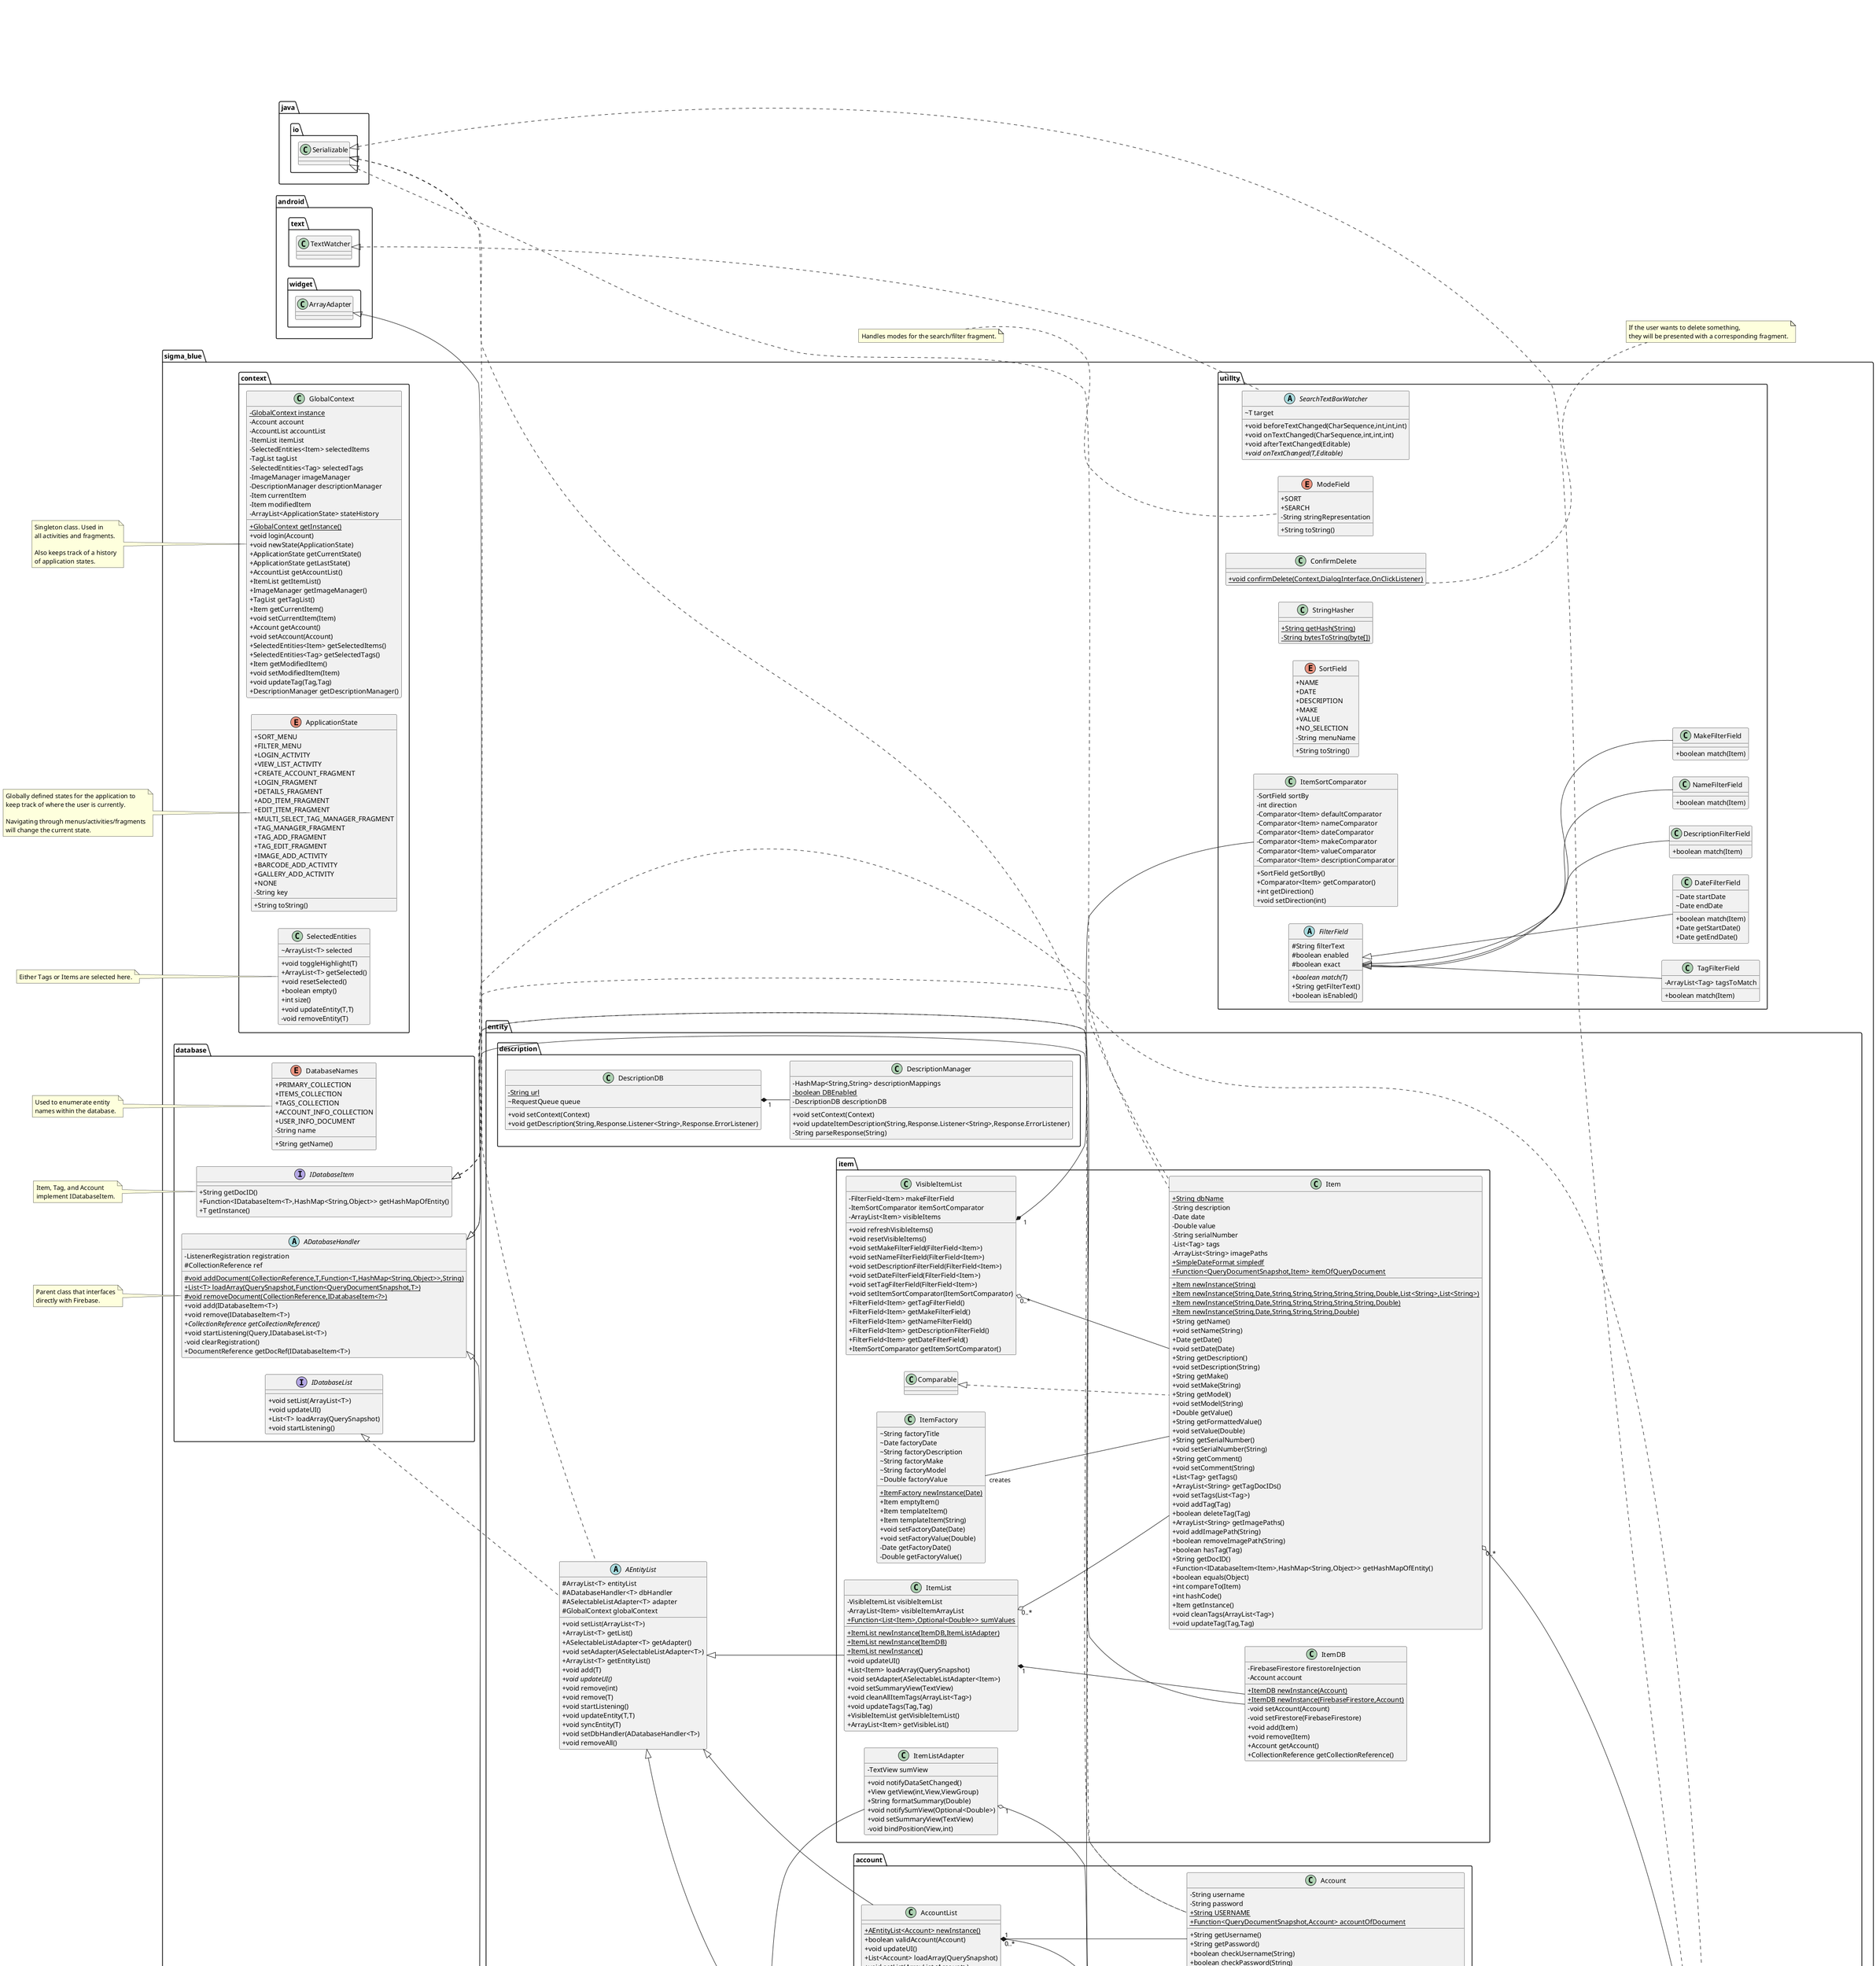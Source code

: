 @startuml
skinparam classAttributeIconSize 0
left to right direction
class sigma_blue.entity.item.ItemFactory {
~ String factoryTitle
~ Date factoryDate
~ String factoryDescription
~ String factoryMake
~ String factoryModel
~ Double factoryValue
+ {static} ItemFactory newInstance(Date)
+ Item emptyItem()
+ Item templateItem()
+ Item templateItem(String)
+ void setFactoryDate(Date)
+ void setFactoryValue(Double)
- Date getFactoryDate()
- Double getFactoryValue()
}
class sigma_blue.activities.ActivityLauncher {
- ActivityResultLauncher<Input> launcher
- OnActivityResult<Result> onActivityResult
+ {static} ActivityLauncher<Input,Result> registerForActivityResult(ActivityResultCaller,ActivityResultContract<Input,Result>,OnActivityResult<Result>)
+ {static} ActivityLauncher<Input,Result> registerForActivityResult(ActivityResultCaller,ActivityResultContract<Input,Result>)
+ {static} ActivityLauncher<Intent,ActivityResult> registerActivityForResult(ActivityResultCaller)
+ void setOnActivityResult(OnActivityResult<Result>)
+ void launch(Input,OnActivityResult<Result>)
+ void launch(Input)
- void callOnActivityResult(Result)
}
interface sigma_blue.activities.ActivityLauncher$OnActivityResult {
~ void onActivityResult(O)
}
class sigma_blue.utility.TagFilterField {
- ArrayList<Tag> tagsToMatch
+ boolean match(Item)
}
class sigma_blue.utility.ItemSortComparator {
- SortField sortBy
- int direction
- Comparator<Item> defaultComparator
- Comparator<Item> nameComparator
- Comparator<Item> dateComparator
- Comparator<Item> makeComparator
- Comparator<Item> valueComparator
- Comparator<Item> descriptionComparator
+ SortField getSortBy()
+ Comparator<Item> getComparator()
+ int getDirection()
+ void setDirection(int)
}
abstract class sigma_blue.adapter.ASelectableListAdapter {
# List<T> entityData
# Context context
# {static} GlobalContext globalContext
+ int getCount()
+ void setList(List<T>)
# void highlightControl(View,boolean)
}
class sigma_blue.utility.DateFilterField {
~ Date startDate
~ Date endDate
+ boolean match(Item)
+ Date getStartDate()
+ Date getEndDate()
}
class sigma_blue.fragments.ItemTagsFragment {
- GlobalContext globalContext
- TabMode mode
- ViewBinding binding
- ListView tagListView
- TagListAdapter tagListAdapter
- FloatingActionButton addTag
+ View onCreateView(LayoutInflater,ViewGroup,Bundle)
+ void onViewCreated(View,Bundle)
+ void onResume()
+ void updateTags()
+ void onDestroyView()
+ void updateBinding(ViewBinding)
}
enum sigma_blue.adapter.TabSelected {
+  Details
+  Tags
+  Photos
- int position
- {static} Map<Integer,TabSelected> map
+ {static} TabSelected of(int)
+ int position()
}
class sigma_blue.fragments.ItemPhotosFragment {
- GlobalContext globalContext
- TabMode mode
- ViewBinding binding
- RecyclerView itemImageList
- FloatingActionButton addPicture
+ View onCreateView(LayoutInflater,ViewGroup,Bundle)
+ void onViewCreated(View,Bundle)
+ void onResume()
+ void onDestroyView()
+ void updateImageList()
+ void updateBinding(ViewBinding)
- void handleImageClick()
- void chooseImageSource(Context)
+ void onItemClick(int)
+ void onWhatEverClick(int)
+ void onDeleteClick(int)
}
enum sigma_blue.utility.ModeField {
+  SORT
+  SEARCH
- String stringRepresentation
+ String toString()
}

note left of sigma_blue.utility.ModeField
    Handles modes for the search/filter fragment.
end note

abstract class sigma_blue.utility.FilterField {
# String filterText
# boolean enabled
# boolean exact
+ {abstract}boolean match(T)
+ String getFilterText()
+ boolean isEnabled()
}
class sigma_blue.entity.description.DescriptionManager {
- HashMap<String,String> descriptionMappings
- {static} boolean DBEnabled
- DescriptionDB descriptionDB
+ void setContext(Context)
+ void updateItemDescription(String,Response.Listener<String>,Response.ErrorListener)
- String parseResponse(String)
}
class sigma_blue.utility.StringHasher {
+ {static} String getHash(String)
- {static} String bytesToString(byte[])
}
class sigma_blue.activities.ViewListActivity {
- ActivityLauncher<Intent,ActivityResult> activityLauncher
- ViewHolder viewHolder
- GlobalContext globalContext
- FragmentManager fragmentManager
# void onCreate(Bundle)
- void handleClick(Item)
- void deleteSelectedItems()
- void displayQueryFragment(ApplicationState)
- void startFragmentTransaction(DialogFragment,String)
- void setUIOnClickListeners()
- void handleLongClick(Item)
- void handleOptionsClick()
- void handleDeleteAccount()
- void logoutUser()
}
class sigma_blue.activities.ViewListActivity$ViewHolder {
+ Button searchButton
+ Button sortFilterButton
+ Button optionsButton
+ Button deleteSelectedButton
+ Button addTagsSelectedButton
+ ConstraintLayout selectedItemsMenu
+ FloatingActionButton addEntryButton
+ TextView summaryView
+ ListView listListView
}
enum sigma_blue.utility.SortField {
+  NAME
+  DATE
+  DESCRIPTION
+  MAKE
+  VALUE
+  NO_SELECTION
- String menuName
+ String toString()
}
class sigma_blue.fragments.EditFragment {
- GlobalContext globalContext
- EditFragmentBinding binding
- EditText textName
- TabLayout tabLayout
- ViewPager2 viewPager
- ViewPagerAdapter viewPagerAdapter
- TabSelected tabSelected
+ void onCreate(Bundle)
+ View onCreateView(LayoutInflater,ViewGroup,Bundle)
+ void onViewCreated(View,Bundle)
+ void onResume()
+ void onDestroyView()
- boolean verifyName()
- void loadTextName(Item)
}
class sigma_blue.entity.item.ItemDB {
- FirebaseFirestore firestoreInjection
- Account account
+ {static} ItemDB newInstance(Account)
+ {static} ItemDB newInstance(FirebaseFirestore,Account)
- void setAccount(Account)
- void setFirestore(FirebaseFirestore)
+ void add(Item)
+ void remove(Item)
+ Account getAccount()
+ CollectionReference getCollectionReference()
}
class sigma_blue.activities.AddEditActivity {
- GlobalContext globalContext
- NavGraph graph
- NavController navController
# void onCreate(Bundle)
+ void onResume()
+ void returnAndClose()
# void onActivityResult(int,int,Intent)
}
class sigma_blue.fragments.DetailsFragment {
- GlobalContext globalContext
- DetailsFragmentBinding binding
- TextView textName
- TabLayout tabLayout
- ViewPager2 viewPager
- ViewPagerAdapter viewPagerAdapter
- TabSelected tabSelected
+ void onCreate(Bundle)
+ View onCreateView(LayoutInflater,ViewGroup,Bundle)
+ void onViewCreated(View,Bundle)
+ void onDestroyView()
}
class sigma_blue.context.GlobalContext {
- {static} GlobalContext instance
- Account account
- AccountList accountList
- ItemList itemList
- SelectedEntities<Item> selectedItems
- TagList tagList
- SelectedEntities<Tag> selectedTags
- ImageManager imageManager
- DescriptionManager descriptionManager
- Item currentItem
- Item modifiedItem
- ArrayList<ApplicationState> stateHistory
+ {static} GlobalContext getInstance()
+ void login(Account)
+ void newState(ApplicationState)
+ ApplicationState getCurrentState()
+ ApplicationState getLastState()
+ AccountList getAccountList()
+ ItemList getItemList()
+ ImageManager getImageManager()
+ TagList getTagList()
+ Item getCurrentItem()
+ void setCurrentItem(Item)
+ Account getAccount()
+ void setAccount(Account)
+ SelectedEntities<Item> getSelectedItems()
+ SelectedEntities<Tag> getSelectedTags()
+ Item getModifiedItem()
+ void setModifiedItem(Item)
+ void updateTag(Tag,Tag)
+ DescriptionManager getDescriptionManager()
}

note left of sigma_blue.context.GlobalContext
    Singleton class. Used in
    all activities and fragments.

    Also keeps track of a history
    of application states.
end note

class sigma_blue.utility.DescriptionFilterField {
+ boolean match(Item)
}
class sigma_blue.fragments.TagManagerFragment {
- GlobalContext globalContext
- TagManagerFragmentBinding binding
- Button tagCreateButton
- Button tagEditButton
- Button tagDeleteButton
- Button backButton
- Button confirmButton
- ListView tagsListView
- AddEditActivity activity
+ void onCreate(Bundle)
+ View onCreateView(LayoutInflater,ViewGroup,Bundle)
+ void onViewCreated(View,Bundle)
- boolean updateTagListView()
- void updateItemsWithTags()
+ void onDestroyView()
- void handleClick(Tag)
}

enum sigma_blue.database.DatabaseNames {
+  PRIMARY_COLLECTION
+  ITEMS_COLLECTION
+  TAGS_COLLECTION
+  ACCOUNT_INFO_COLLECTION
+  USER_INFO_DOCUMENT
- String name
+ String getName()
}

note left of sigma_blue.database.DatabaseNames
    Used to enumerate entity
    names within the database.
end note

class sigma_blue.fragments.TagEditFragment {
- GlobalContext globalContext
- EditText inputField
- Button backButton
- Button confirmButton
- Button colourButton
- Tag oldTag
- Tag modifiedTag
+ void onViewCreated(View,Bundle)
- void pickColour()
+ View onCreateView(LayoutInflater,ViewGroup,Bundle)
}
enum sigma_blue.adapter.TabMode {
+  Edit
+  Details
}
class sigma_blue.fragments.LoginFragment {
- EditText usernameInput
- EditText passwordInput
- OnFragmentInteractionListener listener
- GlobalContext globalContext
+ {static} LoginFragment newInstance(AccountList)
+ void onAttach(Context)
+ Dialog onCreateDialog(Bundle)
}
interface sigma_blue.fragments.LoginFragment$OnFragmentInteractionListener {
~ void onLoginPressed(boolean)
}
class sigma_blue.entity.image.ImageManager {
- ArrayList<String> pathList
- ArrayList<Bitmap> entityList
# ImageDB dbHandler
# ImageListAdapterFromPath adapter
- Boolean uploading
- Boolean upToDate
+ String uploadImage(Account,Bitmap)
+ void updateFromItem(Item)
+ ImageListAdapterFromPath getAdapter()
- void updateFromList()
+ void setAdapter(ImageListAdapterFromPath)
- void onImageDownload(byte[])
- void onImageUpload()
+ ArrayList<String> getPathList()
+ Bitmap compressBitmap(String,int,int)
}
class sigma_blue.entity.description.DescriptionDB {
- {static} String url
~ RequestQueue queue
+ void setContext(Context)
+ void getDescription(String,Response.Listener<String>,Response.ErrorListener)
}
class sigma_blue.utility.NameFilterField {
+ boolean match(Item)
}
abstract class sigma_blue.utility.SearchTextBoxWatcher {
~ T target
+ void beforeTextChanged(CharSequence,int,int,int)
+ void onTextChanged(CharSequence,int,int,int)
+ void afterTextChanged(Editable)
+ {abstract}void onTextChanged(T,Editable)
}
class sigma_blue.adapter.ViewPagerAdapter {
- TabMode mode
- ItemDetailsFragment itemDetailsFragment
- ItemPhotosFragment itemPhotosFragment
- ItemTagsFragment itemTagsFragment
- boolean fragmentsInitialized
- String ERROR_MESSAGE
+ Fragment createFragment(int)
+ int getItemCount()
+ boolean verifyDetailsText()
+ void saveTextToContext()
+ void updateFromContext(int)
}
class sigma_blue.entity.account.Account {
- String username
- String password
+ {static} String USERNAME
+ {static} Function<QueryDocumentSnapshot,Account> accountOfDocument
+ String getUsername()
+ String getPassword()
+ boolean checkUsername(String)
+ boolean checkPassword(String)
+ String getDocID()
+ boolean equals(Object)
+ Function<IDatabaseItem<Account>,HashMap<String,Object>> getHashMapOfEntity()
+ Account getInstance()
}
class sigma_blue.utility.ConfirmDelete {
+ {static} void confirmDelete(Context,DialogInterface.OnClickListener)
}

note right of sigma_blue.utility.ConfirmDelete
    If the user wants to delete something,
    they will be presented with a corresponding fragment.
end note

class sigma_blue.activities.ImageTakingActivity {
~ {static} int REQUEST_IMAGE_CAPTURE
~ {static} int REQUEST_BARCODE_SCAN
~ {static} int REQUEST_GALLERY_PICKING
- GlobalContext globalContext
- boolean cameraPermissionGranted
- ActivityResultLauncher<ScanOptions> barcodeLauncher
# void onCreate(Bundle)
- void dispatchIntent()
- void dispatchScanBarcodeIntent()
- void dispatchTakePictureIntent()
- void dispatchStartGalleryIntent()
# void onActivityResult(int,int,Intent)
- void checkAndroidCameraPermissions()
- void checkAndroidStoragePermissions()
+ void onRequestPermissionsResult(int,String[],int[])
}
class sigma_blue.fragments.CreateAccFragment {
- EditText usernameInput
- EditText passwordInput
- OnFragmentInteractionListener listener
- GlobalContext globalContext
+ void onAttach(Context)
+ Dialog onCreateDialog(Bundle)
}
interface sigma_blue.fragments.CreateAccFragment$OnFragmentInteractionListener {
~ void onConfirmPressed(boolean)
}
class sigma_blue.entity.tag.Tag {
- String tagText
- Color colour
+ {static} String LABEL
+ String getTagText()
+ void setTagText(String)
+ Color getColour()
+ void setColour(Color)
+ int compareTo(Tag)
+ int hashCode()
+ boolean equals(Object)
+ String getDocID()
+ String getColourString()
+ Function<IDatabaseItem<Tag>,HashMap<String,Object>> getHashMapOfEntity()
+ Tag getInstance()
}
class sigma_blue.activities.LoginPageActivity {
+ Button createAccBtn
+ Button loginBtn
- FragmentLauncher fragmentLauncher
- DialogFragment createAccFragment
- DialogFragment loginFragment
- GlobalContext globalContext
# void onCreate(Bundle)
+ void onConfirmPressed(boolean)
+ void onLoginPressed(boolean)
}
class sigma_blue.entity.image.ImageDB {
- FirebaseStorage storage
+ String addImage(Bitmap,Account,OnCompleteListener<UploadTask.TaskSnapshot>)
+ void getImage(String,OnSuccessListener<byte[]>)
}
class sigma_blue.entity.item.ItemListAdapter {
- TextView sumView
+ void notifyDataSetChanged()
+ View getView(int,View,ViewGroup)
+ String formatSummary(Double)
+ void notifySumView(Optional<Double>)
+ void setSummaryView(TextView)
- void bindPosition(View,int)
}
class sigma_blue.fragments.ItemDetailsFragment {
- GlobalContext globalContext
- TabMode mode
- ViewBinding binding
- TextView textValue
- TextView textDate
- TextView textMake
- TextView textModel
- TextView textSerial
- TextView textDescription
- TextView textComment
- ArrayList<EditText> editTextList
- Button scanSerial
- int mDay
+ View onCreateView(LayoutInflater,ViewGroup,Bundle)
+ void onViewCreated(View,Bundle)
+ void onResume()
+ void onDestroyView()
- void editItemUIBindings(Item)
- void loadUiText(Item)
+ boolean verifyText()
+ void updateText()
+ void saveText()
+ void updateBinding(ViewBinding)
}
class sigma_blue.entity.image.ImageListAdapterFromPath {
- Context mContext
- ArrayList<String> pathData
- OnItemClickListener mListener
- FirebaseStorage storage
- boolean isMenuNeeded
+ ImageViewHolder onCreateViewHolder(ViewGroup,int)
+ void onBindViewHolder(ImageViewHolder,int)
+ int getItemCount()
+ void setOnItemClickListener(OnItemClickListener)
+ ArrayList<String> getPathData()
+ void setPathData(ArrayList<String>)
}
class sigma_blue.entity.image.ImageListAdapterFromPath$ImageViewHolder {
+ ImageView imageView
+ void onClick(View)
+ void onCreateContextMenu(ContextMenu,View,ContextMenu.ContextMenuInfo)
+ boolean onMenuItemClick(MenuItem)
}
interface sigma_blue.entity.image.ImageListAdapterFromPath$OnItemClickListener {
~ void onItemClick(int)
~ void onWhatEverClick(int)
~ void onDeleteClick(int)
}
class sigma_blue.fragments.TagAddFragment {
- GlobalContext globalContext
- EditText inputField
- Button backButton
- Button confirmButton
- Button colourButton
- Tag modifiedTag
+ void onViewCreated(View,Bundle)
- void pickColour()
+ View onCreateView(LayoutInflater,ViewGroup,Bundle)
}
class sigma_blue.entity.account.AccountDB {
+ {static} AccountDB newInstance()
+ CollectionReference getCollectionReference()
}
abstract class sigma_blue.entity.AEntityList {
# ArrayList<T> entityList
# ADatabaseHandler<T> dbHandler
# ASelectableListAdapter<T> adapter
# GlobalContext globalContext
+ void setList(ArrayList<T>)
+ ArrayList<T> getList()
+ ASelectableListAdapter<T> getAdapter()
+ void setAdapter(ASelectableListAdapter<T>)
+ ArrayList<T> getEntityList()
+ void add(T)
+ {abstract}void updateUI()
+ void remove(int)
+ void remove(T)
+ void startListening()
+ void updateEntity(T,T)
+ void syncEntity(T)
+ void setDbHandler(ADatabaseHandler<T>)
+ void removeAll()
}
class sigma_blue.entity.image.MyAppGlideModule {
+ void registerComponents(Context,Glide,Registry)
}
class sigma_blue.entity.account.AccountList {
+ {static} AEntityList<Account> newInstance()
+ boolean validAccount(Account)
+ void updateUI()
+ List<Account> loadArray(QuerySnapshot)
+ void setList(ArrayList<Account>)
}
class sigma_blue.utility.MakeFilterField {
+ boolean match(Item)
}
class sigma_blue.entity.tag.TagDB {
- Account account
+ {static} TagDB newInstance(Account)
+ DocumentReference getDocRef(Tag)
+ CollectionReference getCollectionReference()
}
enum sigma_blue.context.ApplicationState {
+  SORT_MENU
+  FILTER_MENU
+  LOGIN_ACTIVITY
+  VIEW_LIST_ACTIVITY
+  CREATE_ACCOUNT_FRAGMENT
+  LOGIN_FRAGMENT
+  DETAILS_FRAGMENT
+  ADD_ITEM_FRAGMENT
+  EDIT_ITEM_FRAGMENT
+  MULTI_SELECT_TAG_MANAGER_FRAGMENT
+  TAG_MANAGER_FRAGMENT
+  TAG_ADD_FRAGMENT
+  TAG_EDIT_FRAGMENT
+  IMAGE_ADD_ACTIVITY
+  BARCODE_ADD_ACTIVITY
+  GALLERY_ADD_ACTIVITY
+  NONE
- String key
+ String toString()
}

note left of sigma_blue.context.ApplicationState
    Globally defined states for the application to
    keep track of where the user is currently.

    Navigating through menus/activities/fragments
    will change the current state.
end note

class sigma_blue.entity.item.Item {
+ {static} String dbName
- String description
- Date date
- Double value
- String serialNumber
- List<Tag> tags
- ArrayList<String> imagePaths
+ {static} SimpleDateFormat simpledf
+ {static} Function<QueryDocumentSnapshot,Item> itemOfQueryDocument
+ {static} Item newInstance(String)
+ {static} Item newInstance(String,Date,String,String,String,String,String,Double,List<String>,List<String>)
+ {static} Item newInstance(String,Date,String,String,String,String,String,Double)
+ {static} Item newInstance(String,Date,String,String,String,Double)
+ String getName()
+ void setName(String)
+ Date getDate()
+ void setDate(Date)
+ String getDescription()
+ void setDescription(String)
+ String getMake()
+ void setMake(String)
+ String getModel()
+ void setModel(String)
+ Double getValue()
+ String getFormattedValue()
+ void setValue(Double)
+ String getSerialNumber()
+ void setSerialNumber(String)
+ String getComment()
+ void setComment(String)
+ List<Tag> getTags()
+ ArrayList<String> getTagDocIDs()
+ void setTags(List<Tag>)
+ void addTag(Tag)
+ boolean deleteTag(Tag)
+ ArrayList<String> getImagePaths()
+ void addImagePath(String)
+ boolean removeImagePath(String)
+ boolean hasTag(Tag)
+ String getDocID()
+ Function<IDatabaseItem<Item>,HashMap<String,Object>> getHashMapOfEntity()
+ boolean equals(Object)
+ int compareTo(Item)
+ int hashCode()
+ Item getInstance()
+ void cleanTags(ArrayList<Tag>)
+ void updateTag(Tag,Tag)
}
abstract class sigma_blue.database.ADatabaseHandler {
- ListenerRegistration registration
# CollectionReference ref
# {static} void addDocument(CollectionReference,T,Function<T,HashMap<String,Object>>,String)
+ {static} List<T> loadArray(QuerySnapshot,Function<QueryDocumentSnapshot,T>)
# {static} void removeDocument(CollectionReference,IDatabaseItem<?>)
+ void add(IDatabaseItem<T>)
+ void remove(IDatabaseItem<T>)
+ {abstract}CollectionReference getCollectionReference()
+ void startListening(Query,IDatabaseList<T>)
- void clearRegistration()
+ DocumentReference getDocRef(IDatabaseItem<T>)
}

note left of sigma_blue.database.ADatabaseHandler
    Parent class that interfaces
    directly with Firebase.
end note

class sigma_blue.fragments.QueryFragment {
- GlobalContext globalContext
- ViewHolder viewHolder
- ModeField currentView
- VisibleItemList visibleItemList
+ void onResume()
+ void onCreate(Bundle)
+ View onCreateView(LayoutInflater,ViewGroup,Bundle)
}
class sigma_blue.fragments.QueryFragment$ViewHolder {
~ Button confirmButton
~ TextView startDateTV
~ EditText descriptionFilterET
~ Spinner sortCriteriaSpinner
~ CheckBox ascendingBox
~ DatePicker startDatePicker
~ ArrayAdapter<SortField> sortAdapter
~ ArrayAdapter<ModeField> modeAdapter
~ ViewSwitcher modeSwitcher
- List<SortField> createMenuItems()
- List<ModeField> createModeChoices()
- void createSortAdapter()
- void createModeAdapter()
+ void flipAscendBox(boolean)
- void resetQueryUI()
- void resetQuery()
+ void regenerateSelection()
- void regenerateTextBox(EditText,String)
- void setDatePickerVisibility(int)
- void dateCheckBoxController(CheckBox)
- Date dateRepresentationOfPicker(DatePicker)
- void setBoxListeners()
- void setDatePickerListeners()
+ void setUIListeners()
- void chooseModeView(ModeField)
- void swapMode(ModeField)
- void handleSortUpdate(int)
}
class sigma_blue.entity.tag.TagList {
+ {static} Function<QueryDocumentSnapshot,Tag> tagOfDocument
+ {static} TagList newInstance(Account)
+ {static} TagList newInstance()
+ {static} TagList newInstance(TagDB)
+ void updateUI()
+ List<Tag> loadArray(QuerySnapshot)
}
class sigma_blue.entity.tag.TagListAdapter {
+ {static} TagListAdapter newInstance(List<Tag>,Context)
+ View getView(int,View,ViewGroup)
}
class sigma_blue.fragments.FragmentLauncher {
- FragmentManager hostFragmentManager
+ {static} FragmentLauncher newInstance(FragmentActivity)
+ {static} FragmentLauncher newInstance(Fragment)
+ void startFragmentTransaction(DialogFragment,String)
+ void startFragmentTransaction(Fragment,String)
}
class sigma_blue.entity.item.VisibleItemList {
- FilterField<Item> makeFilterField
- ItemSortComparator itemSortComparator
- ArrayList<Item> visibleItems
+ void refreshVisibleItems()
+ void resetVisibleItems()
+ void setMakeFilterField(FilterField<Item>)
+ void setNameFilterField(FilterField<Item>)
+ void setDescriptionFilterField(FilterField<Item>)
+ void setDateFilterField(FilterField<Item>)
+ void setTagFilterField(FilterField<Item>)
+ void setItemSortComparator(ItemSortComparator)
+ FilterField<Item> getTagFilterField()
+ FilterField<Item> getMakeFilterField()
+ FilterField<Item> getNameFilterField()
+ FilterField<Item> getDescriptionFilterField()
+ FilterField<Item> getDateFilterField()
+ ItemSortComparator getItemSortComparator()
}
interface sigma_blue.database.IDatabaseList {
+ void setList(ArrayList<T>)
+ void updateUI()
+ List<T> loadArray(QuerySnapshot)
+ void startListening()
}
class sigma_blue.entity.item.ItemList {
- VisibleItemList visibleItemList
- ArrayList<Item> visibleItemArrayList
+ {static} Function<List<Item>,Optional<Double>> sumValues
+ {static} ItemList newInstance(ItemDB,ItemListAdapter)
+ {static} ItemList newInstance(ItemDB)
+ {static} ItemList newInstance()
+ void updateUI()
+ List<Item> loadArray(QuerySnapshot)
+ void setAdapter(ASelectableListAdapter<Item>)
+ void setSummaryView(TextView)
+ void cleanAllItemTags(ArrayList<Tag>)
+ void updateTags(Tag,Tag)
+ VisibleItemList getVisibleItemList()
+ ArrayList<Item> getVisibleList()
}
interface sigma_blue.database.IDatabaseItem {
+ String getDocID()
+ Function<IDatabaseItem<T>,HashMap<String,Object>> getHashMapOfEntity()
+ T getInstance()
}

note left of sigma_blue.database.IDatabaseItem
    Item, Tag, and Account
    implement IDatabaseItem.
end note

class sigma_blue.context.SelectedEntities {
~ ArrayList<T> selected
+ void toggleHighlight(T)
+ ArrayList<T> getSelected()
+ void resetSelected()
+ boolean empty()
+ int size()
+ void updateEntity(T,T)
- void removeEntity(T)
}

note left of sigma_blue.context.SelectedEntities
    Either Tags or Items are selected here.
end note

sigma_blue.utility.FilterField <|-- sigma_blue.utility.TagFilterField
android.widget.ArrayAdapter <|-- sigma_blue.adapter.ASelectableListAdapter
sigma_blue.utility.FilterField <|-- sigma_blue.utility.DateFilterField
androidx.fragment.app.Fragment <|-- sigma_blue.fragments.ItemTagsFragment
androidx.fragment.app.Fragment <|-- sigma_blue.fragments.ItemPhotosFragment
androidx.appcompat.app.AppCompatActivity <|-- sigma_blue.activities.ViewListActivity
sigma_blue.activities.ViewListActivity "  1" *-- sigma_blue.activities.ViewListActivity$ViewHolder
sigma_blue.activities.LoginPageActivity "  1" *-- sigma_blue.fragments.FragmentLauncher
sigma_blue.entity.account.AccountList "0..*" *-- sigma_blue.entity.account.Account
sigma_blue.entity.account.AccountList "1" *-- sigma_blue.entity.account.AccountDB
androidx.fragment.app.Fragment <|-- sigma_blue.fragments.EditFragment
sigma_blue.database.ADatabaseHandler <|-- sigma_blue.entity.item.ItemDB
androidx.appcompat.app.AppCompatActivity <|-- sigma_blue.activities.AddEditActivity
androidx.fragment.app.Fragment <|-- sigma_blue.fragments.DetailsFragment
sigma_blue.utility.FilterField <|-- sigma_blue.utility.DescriptionFilterField
androidx.fragment.app.Fragment <|-- sigma_blue.fragments.TagManagerFragment
androidx.fragment.app.Fragment <|-- sigma_blue.fragments.TagEditFragment
sigma_blue.fragments.TagManagerFragment "  1" o-- sigma_blue.entity.tag.TagListAdapter
sigma_blue.fragments.DetailsFragment "  1" o-- sigma_blue.entity.tag.TagListAdapter
sigma_blue.fragments.EditFragment "  1" o-- sigma_blue.entity.tag.TagListAdapter
androidx.fragment.app.DialogFragment <|-- sigma_blue.fragments.LoginFragment
sigma_blue.fragments.LoginFragment "  1" o-- sigma_blue.fragments.LoginFragment$OnFragmentInteractionListener
sigma_blue.utility.FilterField <|-- sigma_blue.utility.NameFilterField
android.text.TextWatcher <|.. sigma_blue.utility.SearchTextBoxWatcher
androidx.viewpager2.adapter.FragmentStateAdapter <|-- sigma_blue.adapter.ViewPagerAdapter
java.io.Serializable <|.. sigma_blue.entity.account.Account
sigma_blue.database.IDatabaseItem <|.. sigma_blue.entity.account.Account
androidx.appcompat.app.AppCompatActivity <|-- sigma_blue.activities.ImageTakingActivity
androidx.fragment.app.DialogFragment <|-- sigma_blue.fragments.CreateAccFragment
sigma_blue.fragments.CreateAccFragment "  1" *-- sigma_blue.fragments.CreateAccFragment$OnFragmentInteractionListener
sigma_blue.entity.tag.Comparable <|.. sigma_blue.entity.tag.Tag
sigma_blue.entity.tag.TagList "  1" *-- sigma_blue.entity.tag.TagDB
sigma_blue.entity.tag.TagList "  1" o-- sigma_blue.entity.tag.TagListAdapter
sigma_blue.database.IDatabaseItem <|.. sigma_blue.entity.tag.Tag
java.io.Serializable <|.. sigma_blue.entity.tag.Tag
sigma_blue.activities.OnFragmentInteractionListener <|.. sigma_blue.activities.LoginPageActivity
sigma_blue.activities.OnFragmentInteractionListener <|.. sigma_blue.activities.LoginPageActivity
androidx.appcompat.app.AppCompatActivity <|-- sigma_blue.activities.LoginPageActivity
sigma_blue.activities.ActivityLauncher "  1" *-- sigma_blue.activities.ActivityLauncher$OnActivityResult
sigma_blue.adapter.ASelectableListAdapter <|-- sigma_blue.entity.item.ItemListAdapter
androidx.fragment.app.Fragment <|-- sigma_blue.fragments.ItemDetailsFragment
sigma_blue.entity.image.ImageListAdapterFromPath " 1" o-- sigma_blue.entity.image.ImageListAdapterFromPath$ImageViewHolder
sigma_blue.entity.image.OnClickListener <|.. sigma_blue.entity.image.ImageListAdapterFromPath$ImageViewHolder
sigma_blue.entity.image.OnCreateContextMenuListener <|.. sigma_blue.entity.image.ImageListAdapterFromPath$ImageViewHolder
sigma_blue.entity.image.OnMenuItemClickListener <|.. sigma_blue.entity.image.ImageListAdapterFromPath$ImageViewHolder
sigma_blue.entity.image.ViewHolder <|-- sigma_blue.entity.image.ImageListAdapterFromPath$ImageViewHolder
sigma_blue.entity.image.ImageListAdapterFromPath " 1" *-- sigma_blue.entity.image.ImageListAdapterFromPath$OnItemClickListener
sigma_blue.entity.image.ImageManager " 1" *-- sigma_blue.entity.image.ImageListAdapterFromPath
sigma_blue.entity.image.ImageManager " 1" *-- sigma_blue.entity.image.ImageDB
androidx.fragment.app.Fragment <|-- sigma_blue.fragments.TagAddFragment
sigma_blue.database.ADatabaseHandler <|-- sigma_blue.entity.account.AccountDB
java.io.Serializable <|.. sigma_blue.entity.AEntityList
sigma_blue.database.IDatabaseList <|.. sigma_blue.entity.AEntityList
com.bumptech.glide.module.AppGlideModule <|-- sigma_blue.entity.image.MyAppGlideModule
sigma_blue.entity.AEntityList <|-- sigma_blue.entity.account.AccountList
sigma_blue.utility.FilterField <|-- sigma_blue.utility.MakeFilterField
sigma_blue.database.ADatabaseHandler <|-- sigma_blue.entity.tag.TagDB
sigma_blue.entity.item.Comparable <|.. sigma_blue.entity.item.Item
sigma_blue.entity.item.Item "0..*" o-- sigma_blue.entity.tag.Tag
sigma_blue.entity.item.ItemList "0..*" o-- sigma_blue.entity.item.Item
sigma_blue.entity.item.VisibleItemList "0..*" o-- sigma_blue.entity.item.Item
sigma_blue.entity.item.ItemList "1" *-- sigma_blue.entity.item.ItemDB
sigma_blue.entity.item.ItemListAdapter "  1" o-- sigma_blue.activities.ViewListActivity
sigma_blue.entity.item.ItemFactory "creates" -- sigma_blue.entity.item.Item
java.io.Serializable <|.. sigma_blue.entity.item.Item
sigma_blue.database.IDatabaseItem <|.. sigma_blue.entity.item.Item
androidx.fragment.app.DialogFragment <|-- sigma_blue.fragments.QueryFragment
sigma_blue.fragments.QueryFragment "  1" *-- sigma_blue.fragments.QueryFragment$ViewHolder
sigma_blue.entity.AEntityList <|-- sigma_blue.entity.tag.TagList
sigma_blue.adapter.ASelectableListAdapter <|-- sigma_blue.entity.tag.TagListAdapter
sigma_blue.entity.AEntityList <|-- sigma_blue.entity.item.ItemList
sigma_blue.entity.description.DescriptionDB "  1" *-- sigma_blue.entity.description.DescriptionManager
sigma_blue.entity.item.VisibleItemList "  1" *-- sigma_blue.utility.ItemSortComparator
@enduml